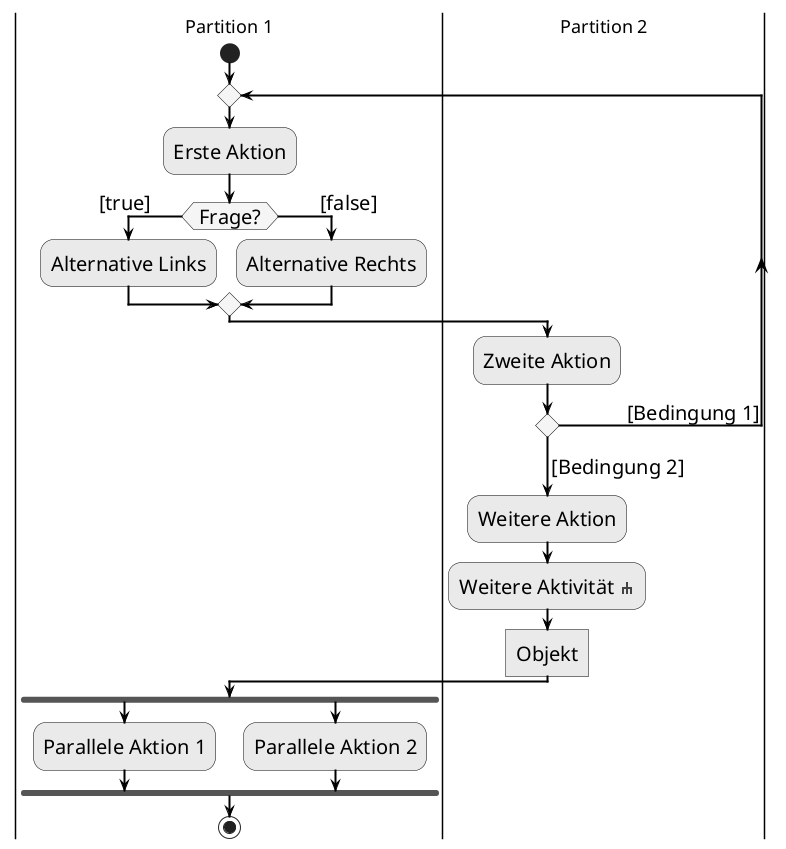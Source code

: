 @startuml

skinparam activity {
  BackgroundColor #eaeaea
  BorderColor #a0a0a0
  BorderColor black
  ArrowColor black
  ArrowThickness 2
  FontName Arial Unicode MS
  FontSize 20
}

sprite $rake [16x19/8] {
0000000000000000
0000000jj0000000
0000000jj0000000
0005555jj5555000
000jjeejjeejj000
000jj00jj00jj000
000jj00jj00jj000
0000000000000000
}

skinparam ArrowColor black
skinparam ArrowThickness 2

skinparam activityDiamondBackgroundColor #f5f5f5
skinparam activityDiamondFontColor #black
skinparam activityDiamondBorderColor black
skinparam activityDiamondFont Arial Unicode MS
skinparam activityArrowFontSize 20
skinparam activityArrowFont Arial Unicode MS

|Partition 1|
start
repeat
:Erste Aktion;
    if( Frage? ) then ([true]\t)
        :Alternative Links;
    else (\t[false])
        :Alternative Rechts;
    endif
|Partition 2|
    :Zweite Aktion;
    repeat while () is (\t     [Bedingung 1])
    -> [Bedingung 2];
    :Weitere Aktion;
    :Weitere Aktivität <$rake>;
        :Objekt]
|Partition 1|
fork
:Parallele Aktion 1;
fork again
:Parallele Aktion 2;
fork end
stop
@enduml
